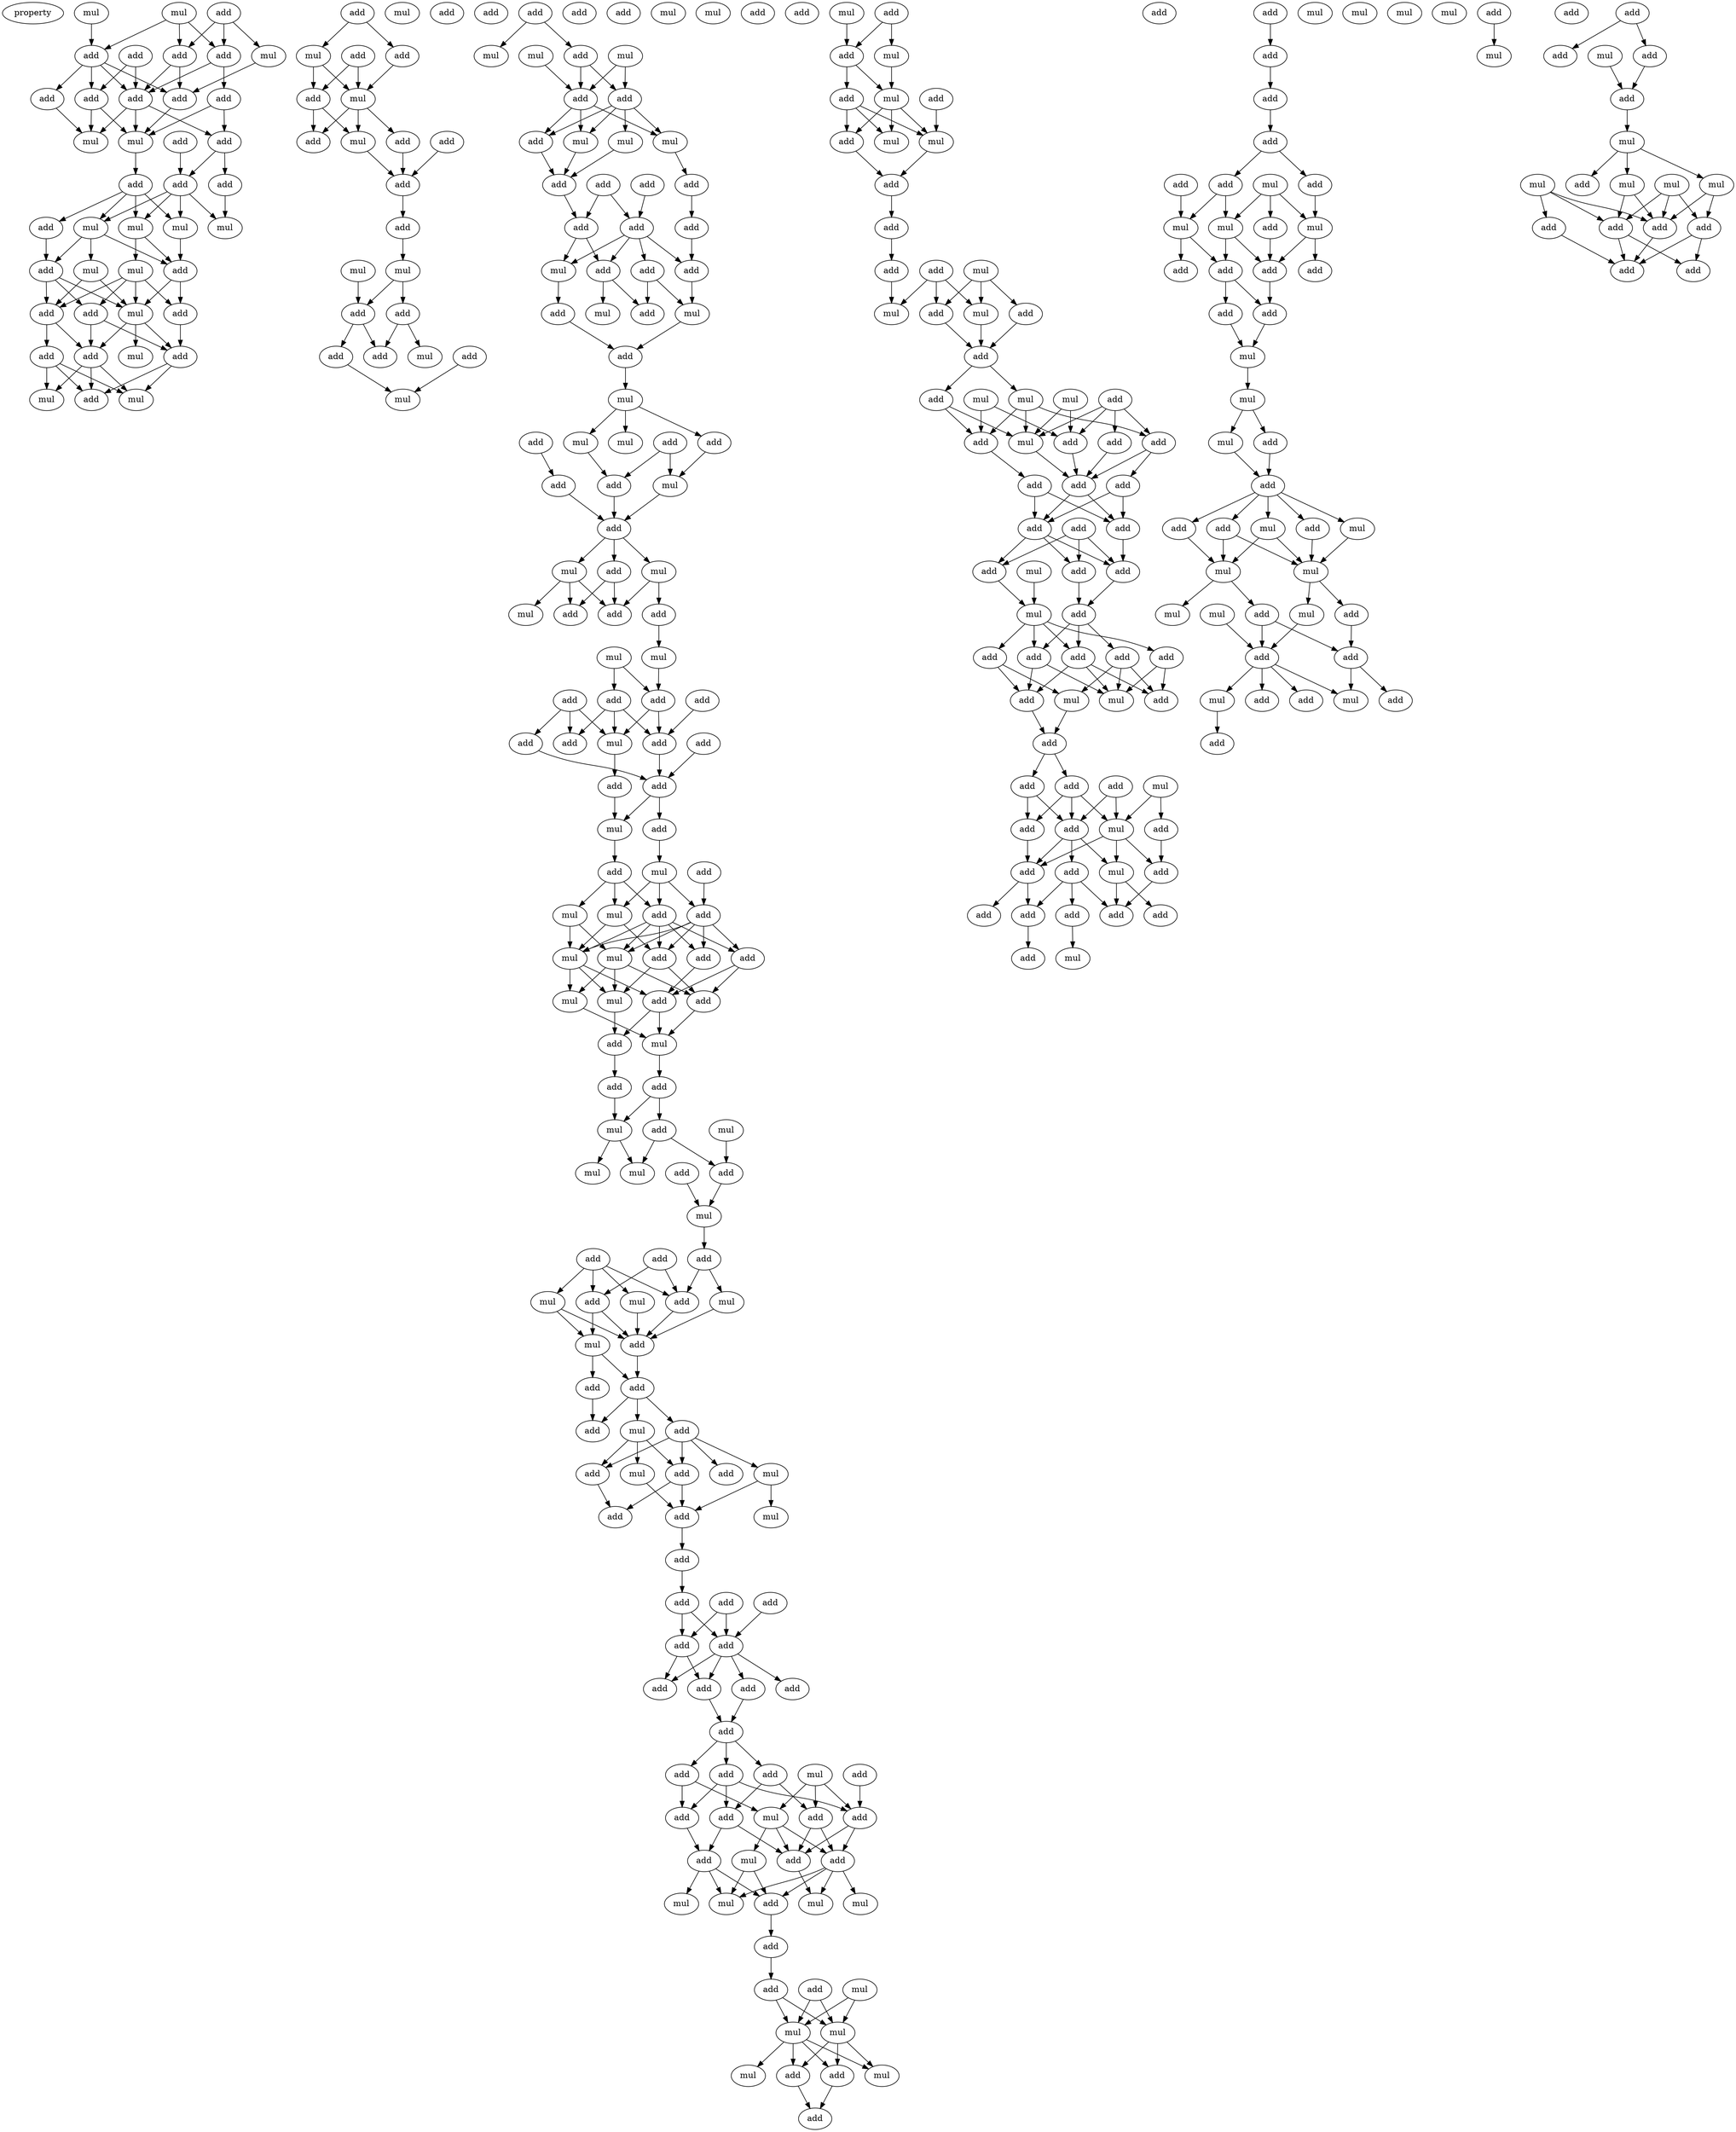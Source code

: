 digraph {
    node [fontcolor=black]
    property [mul=2,lf=1.0]
    0 [ label = mul ];
    1 [ label = add ];
    2 [ label = mul ];
    3 [ label = add ];
    4 [ label = mul ];
    5 [ label = add ];
    6 [ label = add ];
    7 [ label = add ];
    8 [ label = add ];
    9 [ label = add ];
    10 [ label = add ];
    11 [ label = add ];
    12 [ label = add ];
    13 [ label = add ];
    14 [ label = mul ];
    15 [ label = add ];
    16 [ label = mul ];
    17 [ label = add ];
    18 [ label = add ];
    19 [ label = add ];
    20 [ label = add ];
    21 [ label = mul ];
    22 [ label = mul ];
    23 [ label = mul ];
    24 [ label = mul ];
    25 [ label = add ];
    26 [ label = add ];
    27 [ label = mul ];
    28 [ label = mul ];
    29 [ label = add ];
    30 [ label = mul ];
    31 [ label = add ];
    32 [ label = add ];
    33 [ label = mul ];
    34 [ label = add ];
    35 [ label = add ];
    36 [ label = add ];
    37 [ label = mul ];
    38 [ label = add ];
    39 [ label = mul ];
    40 [ label = add ];
    41 [ label = mul ];
    42 [ label = add ];
    43 [ label = add ];
    44 [ label = mul ];
    45 [ label = add ];
    46 [ label = add ];
    47 [ label = mul ];
    48 [ label = add ];
    49 [ label = mul ];
    50 [ label = add ];
    51 [ label = add ];
    52 [ label = add ];
    53 [ label = mul ];
    54 [ label = mul ];
    55 [ label = add ];
    56 [ label = add ];
    57 [ label = add ];
    58 [ label = add ];
    59 [ label = add ];
    60 [ label = add ];
    61 [ label = mul ];
    62 [ label = add ];
    63 [ label = mul ];
    64 [ label = add ];
    65 [ label = mul ];
    66 [ label = add ];
    67 [ label = mul ];
    68 [ label = mul ];
    69 [ label = add ];
    70 [ label = add ];
    71 [ label = add ];
    72 [ label = mul ];
    73 [ label = add ];
    74 [ label = add ];
    75 [ label = mul ];
    76 [ label = mul ];
    77 [ label = add ];
    78 [ label = add ];
    79 [ label = add ];
    80 [ label = add ];
    81 [ label = add ];
    82 [ label = add ];
    83 [ label = add ];
    84 [ label = add ];
    85 [ label = mul ];
    86 [ label = add ];
    87 [ label = add ];
    88 [ label = mul ];
    89 [ label = mul ];
    90 [ label = add ];
    91 [ label = mul ];
    92 [ label = add ];
    93 [ label = add ];
    94 [ label = mul ];
    95 [ label = mul ];
    96 [ label = mul ];
    97 [ label = add ];
    98 [ label = add ];
    99 [ label = add ];
    100 [ label = add ];
    101 [ label = mul ];
    102 [ label = add ];
    103 [ label = add ];
    104 [ label = mul ];
    105 [ label = add ];
    106 [ label = mul ];
    107 [ label = add ];
    108 [ label = add ];
    109 [ label = add ];
    110 [ label = mul ];
    111 [ label = mul ];
    112 [ label = mul ];
    113 [ label = add ];
    114 [ label = add ];
    115 [ label = add ];
    116 [ label = add ];
    117 [ label = add ];
    118 [ label = add ];
    119 [ label = add ];
    120 [ label = mul ];
    121 [ label = add ];
    122 [ label = add ];
    123 [ label = add ];
    124 [ label = add ];
    125 [ label = mul ];
    126 [ label = mul ];
    127 [ label = add ];
    128 [ label = mul ];
    129 [ label = add ];
    130 [ label = add ];
    131 [ label = add ];
    132 [ label = mul ];
    133 [ label = mul ];
    134 [ label = add ];
    135 [ label = add ];
    136 [ label = mul ];
    137 [ label = add ];
    138 [ label = add ];
    139 [ label = mul ];
    140 [ label = mul ];
    141 [ label = add ];
    142 [ label = add ];
    143 [ label = mul ];
    144 [ label = mul ];
    145 [ label = add ];
    146 [ label = add ];
    147 [ label = add ];
    148 [ label = add ];
    149 [ label = mul ];
    150 [ label = mul ];
    151 [ label = add ];
    152 [ label = mul ];
    153 [ label = mul ];
    154 [ label = add ];
    155 [ label = mul ];
    156 [ label = add ];
    157 [ label = add ];
    158 [ label = add ];
    159 [ label = mul ];
    160 [ label = mul ];
    161 [ label = mul ];
    162 [ label = add ];
    163 [ label = add ];
    164 [ label = mul ];
    165 [ label = add ];
    166 [ label = add ];
    167 [ label = add ];
    168 [ label = add ];
    169 [ label = add ];
    170 [ label = mul ];
    171 [ label = mul ];
    172 [ label = add ];
    173 [ label = add ];
    174 [ label = mul ];
    175 [ label = add ];
    176 [ label = add ];
    177 [ label = add ];
    178 [ label = mul ];
    179 [ label = add ];
    180 [ label = add ];
    181 [ label = add ];
    182 [ label = add ];
    183 [ label = add ];
    184 [ label = add ];
    185 [ label = add ];
    186 [ label = add ];
    187 [ label = add ];
    188 [ label = add ];
    189 [ label = add ];
    190 [ label = add ];
    191 [ label = mul ];
    192 [ label = add ];
    193 [ label = add ];
    194 [ label = add ];
    195 [ label = add ];
    196 [ label = add ];
    197 [ label = add ];
    198 [ label = add ];
    199 [ label = mul ];
    200 [ label = mul ];
    201 [ label = add ];
    202 [ label = add ];
    203 [ label = add ];
    204 [ label = mul ];
    205 [ label = mul ];
    206 [ label = add ];
    207 [ label = mul ];
    208 [ label = mul ];
    209 [ label = add ];
    210 [ label = add ];
    211 [ label = add ];
    212 [ label = mul ];
    213 [ label = mul ];
    214 [ label = mul ];
    215 [ label = mul ];
    216 [ label = mul ];
    217 [ label = add ];
    218 [ label = add ];
    219 [ label = add ];
    220 [ label = add ];
    221 [ label = add ];
    222 [ label = mul ];
    223 [ label = add ];
    224 [ label = mul ];
    225 [ label = add ];
    226 [ label = add ];
    227 [ label = mul ];
    228 [ label = add ];
    229 [ label = add ];
    230 [ label = mul ];
    231 [ label = mul ];
    232 [ label = add ];
    233 [ label = add ];
    234 [ label = mul ];
    235 [ label = add ];
    236 [ label = add ];
    237 [ label = add ];
    238 [ label = add ];
    239 [ label = mul ];
    240 [ label = mul ];
    241 [ label = add ];
    242 [ label = mul ];
    243 [ label = add ];
    244 [ label = mul ];
    245 [ label = mul ];
    246 [ label = add ];
    247 [ label = add ];
    248 [ label = add ];
    249 [ label = add ];
    250 [ label = add ];
    251 [ label = mul ];
    252 [ label = add ];
    253 [ label = add ];
    254 [ label = add ];
    255 [ label = add ];
    256 [ label = add ];
    257 [ label = add ];
    258 [ label = mul ];
    259 [ label = add ];
    260 [ label = add ];
    261 [ label = add ];
    262 [ label = mul ];
    263 [ label = add ];
    264 [ label = add ];
    265 [ label = add ];
    266 [ label = add ];
    267 [ label = add ];
    268 [ label = add ];
    269 [ label = add ];
    270 [ label = add ];
    271 [ label = mul ];
    272 [ label = mul ];
    273 [ label = add ];
    274 [ label = add ];
    275 [ label = add ];
    276 [ label = add ];
    277 [ label = mul ];
    278 [ label = add ];
    279 [ label = add ];
    280 [ label = add ];
    281 [ label = mul ];
    282 [ label = add ];
    283 [ label = add ];
    284 [ label = mul ];
    285 [ label = add ];
    286 [ label = add ];
    287 [ label = add ];
    288 [ label = add ];
    289 [ label = add ];
    290 [ label = add ];
    291 [ label = mul ];
    292 [ label = add ];
    293 [ label = add ];
    294 [ label = add ];
    295 [ label = mul ];
    296 [ label = mul ];
    297 [ label = add ];
    298 [ label = add ];
    299 [ label = mul ];
    300 [ label = add ];
    301 [ label = add ];
    302 [ label = add ];
    303 [ label = mul ];
    304 [ label = add ];
    305 [ label = mul ];
    306 [ label = mul ];
    307 [ label = add ];
    308 [ label = add ];
    309 [ label = add ];
    310 [ label = add ];
    311 [ label = add ];
    312 [ label = add ];
    313 [ label = mul ];
    314 [ label = mul ];
    315 [ label = mul ];
    316 [ label = mul ];
    317 [ label = mul ];
    318 [ label = add ];
    319 [ label = add ];
    320 [ label = add ];
    321 [ label = mul ];
    322 [ label = add ];
    323 [ label = mul ];
    324 [ label = add ];
    325 [ label = mul ];
    326 [ label = add ];
    327 [ label = mul ];
    328 [ label = mul ];
    329 [ label = add ];
    330 [ label = mul ];
    331 [ label = mul ];
    332 [ label = mul ];
    333 [ label = add ];
    334 [ label = add ];
    335 [ label = add ];
    336 [ label = add ];
    337 [ label = add ];
    338 [ label = mul ];
    339 [ label = mul ];
    340 [ label = add ];
    341 [ label = add ];
    342 [ label = add ];
    343 [ label = add ];
    344 [ label = add ];
    345 [ label = mul ];
    346 [ label = add ];
    347 [ label = add ];
    348 [ label = mul ];
    349 [ label = mul ];
    350 [ label = mul ];
    351 [ label = add ];
    352 [ label = mul ];
    353 [ label = mul ];
    354 [ label = add ];
    355 [ label = add ];
    356 [ label = add ];
    357 [ label = add ];
    358 [ label = add ];
    359 [ label = add ];
    0 -> 6 [ name = 0 ];
    1 -> 3 [ name = 1 ];
    1 -> 4 [ name = 2 ];
    1 -> 7 [ name = 3 ];
    2 -> 3 [ name = 4 ];
    2 -> 6 [ name = 5 ];
    2 -> 7 [ name = 6 ];
    3 -> 10 [ name = 7 ];
    3 -> 11 [ name = 8 ];
    4 -> 12 [ name = 9 ];
    5 -> 8 [ name = 10 ];
    5 -> 10 [ name = 11 ];
    6 -> 8 [ name = 12 ];
    6 -> 9 [ name = 13 ];
    6 -> 10 [ name = 14 ];
    6 -> 12 [ name = 15 ];
    7 -> 10 [ name = 16 ];
    7 -> 12 [ name = 17 ];
    8 -> 14 [ name = 18 ];
    8 -> 16 [ name = 19 ];
    9 -> 16 [ name = 20 ];
    10 -> 13 [ name = 21 ];
    10 -> 14 [ name = 22 ];
    10 -> 16 [ name = 23 ];
    11 -> 13 [ name = 24 ];
    11 -> 14 [ name = 25 ];
    12 -> 14 [ name = 26 ];
    13 -> 18 [ name = 27 ];
    13 -> 19 [ name = 28 ];
    14 -> 17 [ name = 29 ];
    15 -> 19 [ name = 30 ];
    17 -> 20 [ name = 31 ];
    17 -> 21 [ name = 32 ];
    17 -> 23 [ name = 33 ];
    17 -> 24 [ name = 34 ];
    18 -> 22 [ name = 35 ];
    19 -> 21 [ name = 36 ];
    19 -> 22 [ name = 37 ];
    19 -> 23 [ name = 38 ];
    19 -> 24 [ name = 39 ];
    20 -> 26 [ name = 40 ];
    21 -> 25 [ name = 41 ];
    23 -> 25 [ name = 42 ];
    23 -> 28 [ name = 43 ];
    24 -> 25 [ name = 44 ];
    24 -> 26 [ name = 45 ];
    24 -> 27 [ name = 46 ];
    25 -> 30 [ name = 47 ];
    25 -> 32 [ name = 48 ];
    26 -> 29 [ name = 49 ];
    26 -> 30 [ name = 50 ];
    26 -> 31 [ name = 51 ];
    27 -> 29 [ name = 52 ];
    27 -> 30 [ name = 53 ];
    28 -> 29 [ name = 54 ];
    28 -> 30 [ name = 55 ];
    28 -> 31 [ name = 56 ];
    28 -> 32 [ name = 57 ];
    29 -> 34 [ name = 58 ];
    29 -> 36 [ name = 59 ];
    30 -> 33 [ name = 60 ];
    30 -> 34 [ name = 61 ];
    30 -> 35 [ name = 62 ];
    31 -> 34 [ name = 63 ];
    31 -> 35 [ name = 64 ];
    32 -> 35 [ name = 65 ];
    34 -> 37 [ name = 66 ];
    34 -> 38 [ name = 67 ];
    34 -> 39 [ name = 68 ];
    35 -> 37 [ name = 69 ];
    35 -> 38 [ name = 70 ];
    36 -> 37 [ name = 71 ];
    36 -> 38 [ name = 72 ];
    36 -> 39 [ name = 73 ];
    40 -> 41 [ name = 74 ];
    40 -> 43 [ name = 75 ];
    41 -> 44 [ name = 76 ];
    41 -> 45 [ name = 77 ];
    42 -> 44 [ name = 78 ];
    42 -> 45 [ name = 79 ];
    43 -> 44 [ name = 80 ];
    44 -> 47 [ name = 81 ];
    44 -> 48 [ name = 82 ];
    44 -> 50 [ name = 83 ];
    45 -> 47 [ name = 84 ];
    45 -> 48 [ name = 85 ];
    46 -> 51 [ name = 86 ];
    47 -> 51 [ name = 87 ];
    50 -> 51 [ name = 88 ];
    51 -> 52 [ name = 89 ];
    52 -> 54 [ name = 90 ];
    53 -> 56 [ name = 91 ];
    54 -> 56 [ name = 92 ];
    54 -> 57 [ name = 93 ];
    56 -> 59 [ name = 94 ];
    56 -> 60 [ name = 95 ];
    57 -> 59 [ name = 96 ];
    57 -> 61 [ name = 97 ];
    60 -> 63 [ name = 98 ];
    62 -> 63 [ name = 99 ];
    64 -> 65 [ name = 100 ];
    64 -> 69 [ name = 101 ];
    67 -> 70 [ name = 102 ];
    68 -> 70 [ name = 103 ];
    68 -> 71 [ name = 104 ];
    69 -> 70 [ name = 105 ];
    69 -> 71 [ name = 106 ];
    70 -> 74 [ name = 107 ];
    70 -> 75 [ name = 108 ];
    70 -> 76 [ name = 109 ];
    71 -> 72 [ name = 110 ];
    71 -> 74 [ name = 111 ];
    71 -> 75 [ name = 112 ];
    71 -> 76 [ name = 113 ];
    72 -> 78 [ name = 114 ];
    74 -> 78 [ name = 115 ];
    75 -> 78 [ name = 116 ];
    76 -> 79 [ name = 117 ];
    77 -> 81 [ name = 118 ];
    78 -> 82 [ name = 119 ];
    79 -> 83 [ name = 120 ];
    80 -> 81 [ name = 121 ];
    80 -> 82 [ name = 122 ];
    81 -> 84 [ name = 123 ];
    81 -> 85 [ name = 124 ];
    81 -> 86 [ name = 125 ];
    81 -> 87 [ name = 126 ];
    82 -> 85 [ name = 127 ];
    82 -> 86 [ name = 128 ];
    83 -> 84 [ name = 129 ];
    84 -> 91 [ name = 130 ];
    85 -> 90 [ name = 131 ];
    86 -> 89 [ name = 132 ];
    86 -> 92 [ name = 133 ];
    87 -> 91 [ name = 134 ];
    87 -> 92 [ name = 135 ];
    90 -> 93 [ name = 136 ];
    91 -> 93 [ name = 137 ];
    93 -> 94 [ name = 138 ];
    94 -> 95 [ name = 139 ];
    94 -> 96 [ name = 140 ];
    94 -> 99 [ name = 141 ];
    96 -> 102 [ name = 142 ];
    97 -> 101 [ name = 143 ];
    97 -> 102 [ name = 144 ];
    98 -> 100 [ name = 145 ];
    99 -> 101 [ name = 146 ];
    100 -> 103 [ name = 147 ];
    101 -> 103 [ name = 148 ];
    102 -> 103 [ name = 149 ];
    103 -> 104 [ name = 150 ];
    103 -> 105 [ name = 151 ];
    103 -> 106 [ name = 152 ];
    104 -> 107 [ name = 153 ];
    104 -> 109 [ name = 154 ];
    104 -> 110 [ name = 155 ];
    105 -> 107 [ name = 156 ];
    105 -> 109 [ name = 157 ];
    106 -> 108 [ name = 158 ];
    106 -> 109 [ name = 159 ];
    108 -> 112 [ name = 160 ];
    111 -> 114 [ name = 161 ];
    111 -> 116 [ name = 162 ];
    112 -> 116 [ name = 163 ];
    113 -> 117 [ name = 164 ];
    114 -> 117 [ name = 165 ];
    114 -> 118 [ name = 166 ];
    114 -> 120 [ name = 167 ];
    115 -> 118 [ name = 168 ];
    115 -> 120 [ name = 169 ];
    115 -> 121 [ name = 170 ];
    116 -> 117 [ name = 171 ];
    116 -> 120 [ name = 172 ];
    117 -> 123 [ name = 173 ];
    119 -> 123 [ name = 174 ];
    120 -> 122 [ name = 175 ];
    121 -> 123 [ name = 176 ];
    122 -> 125 [ name = 177 ];
    123 -> 124 [ name = 178 ];
    123 -> 125 [ name = 179 ];
    124 -> 128 [ name = 180 ];
    125 -> 130 [ name = 181 ];
    127 -> 131 [ name = 182 ];
    128 -> 131 [ name = 183 ];
    128 -> 133 [ name = 184 ];
    128 -> 134 [ name = 185 ];
    130 -> 132 [ name = 186 ];
    130 -> 133 [ name = 187 ];
    130 -> 134 [ name = 188 ];
    131 -> 135 [ name = 189 ];
    131 -> 136 [ name = 190 ];
    131 -> 137 [ name = 191 ];
    131 -> 138 [ name = 192 ];
    131 -> 139 [ name = 193 ];
    132 -> 136 [ name = 194 ];
    132 -> 139 [ name = 195 ];
    133 -> 136 [ name = 196 ];
    133 -> 137 [ name = 197 ];
    134 -> 135 [ name = 198 ];
    134 -> 136 [ name = 199 ];
    134 -> 137 [ name = 200 ];
    134 -> 138 [ name = 201 ];
    134 -> 139 [ name = 202 ];
    135 -> 142 [ name = 203 ];
    136 -> 140 [ name = 204 ];
    136 -> 142 [ name = 205 ];
    136 -> 143 [ name = 206 ];
    137 -> 141 [ name = 207 ];
    137 -> 143 [ name = 208 ];
    138 -> 141 [ name = 209 ];
    138 -> 142 [ name = 210 ];
    139 -> 140 [ name = 211 ];
    139 -> 141 [ name = 212 ];
    139 -> 143 [ name = 213 ];
    140 -> 144 [ name = 214 ];
    141 -> 144 [ name = 215 ];
    142 -> 144 [ name = 216 ];
    142 -> 145 [ name = 217 ];
    143 -> 145 [ name = 218 ];
    144 -> 146 [ name = 219 ];
    145 -> 147 [ name = 220 ];
    146 -> 148 [ name = 221 ];
    146 -> 149 [ name = 222 ];
    147 -> 149 [ name = 223 ];
    148 -> 152 [ name = 224 ];
    148 -> 154 [ name = 225 ];
    149 -> 152 [ name = 226 ];
    149 -> 153 [ name = 227 ];
    150 -> 154 [ name = 228 ];
    151 -> 155 [ name = 229 ];
    154 -> 155 [ name = 230 ];
    155 -> 158 [ name = 231 ];
    156 -> 159 [ name = 232 ];
    156 -> 161 [ name = 233 ];
    156 -> 162 [ name = 234 ];
    156 -> 163 [ name = 235 ];
    157 -> 162 [ name = 236 ];
    157 -> 163 [ name = 237 ];
    158 -> 160 [ name = 238 ];
    158 -> 162 [ name = 239 ];
    159 -> 165 [ name = 240 ];
    160 -> 165 [ name = 241 ];
    161 -> 164 [ name = 242 ];
    161 -> 165 [ name = 243 ];
    162 -> 165 [ name = 244 ];
    163 -> 164 [ name = 245 ];
    163 -> 165 [ name = 246 ];
    164 -> 166 [ name = 247 ];
    164 -> 167 [ name = 248 ];
    165 -> 166 [ name = 249 ];
    166 -> 168 [ name = 250 ];
    166 -> 169 [ name = 251 ];
    166 -> 170 [ name = 252 ];
    167 -> 168 [ name = 253 ];
    169 -> 171 [ name = 254 ];
    169 -> 172 [ name = 255 ];
    169 -> 173 [ name = 256 ];
    169 -> 175 [ name = 257 ];
    170 -> 173 [ name = 258 ];
    170 -> 174 [ name = 259 ];
    170 -> 175 [ name = 260 ];
    171 -> 176 [ name = 261 ];
    171 -> 178 [ name = 262 ];
    173 -> 176 [ name = 263 ];
    173 -> 177 [ name = 264 ];
    174 -> 176 [ name = 265 ];
    175 -> 177 [ name = 266 ];
    176 -> 179 [ name = 267 ];
    179 -> 180 [ name = 268 ];
    180 -> 183 [ name = 269 ];
    180 -> 184 [ name = 270 ];
    181 -> 183 [ name = 271 ];
    181 -> 184 [ name = 272 ];
    182 -> 184 [ name = 273 ];
    183 -> 185 [ name = 274 ];
    183 -> 186 [ name = 275 ];
    184 -> 185 [ name = 276 ];
    184 -> 186 [ name = 277 ];
    184 -> 187 [ name = 278 ];
    184 -> 188 [ name = 279 ];
    185 -> 189 [ name = 280 ];
    187 -> 189 [ name = 281 ];
    189 -> 190 [ name = 282 ];
    189 -> 192 [ name = 283 ];
    189 -> 193 [ name = 284 ];
    190 -> 196 [ name = 285 ];
    190 -> 197 [ name = 286 ];
    190 -> 198 [ name = 287 ];
    191 -> 195 [ name = 288 ];
    191 -> 198 [ name = 289 ];
    191 -> 199 [ name = 290 ];
    192 -> 196 [ name = 291 ];
    192 -> 199 [ name = 292 ];
    193 -> 195 [ name = 293 ];
    193 -> 197 [ name = 294 ];
    194 -> 198 [ name = 295 ];
    195 -> 201 [ name = 296 ];
    195 -> 202 [ name = 297 ];
    196 -> 203 [ name = 298 ];
    197 -> 202 [ name = 299 ];
    197 -> 203 [ name = 300 ];
    198 -> 201 [ name = 301 ];
    198 -> 202 [ name = 302 ];
    199 -> 200 [ name = 303 ];
    199 -> 201 [ name = 304 ];
    199 -> 202 [ name = 305 ];
    200 -> 206 [ name = 306 ];
    200 -> 208 [ name = 307 ];
    201 -> 204 [ name = 308 ];
    201 -> 206 [ name = 309 ];
    201 -> 207 [ name = 310 ];
    201 -> 208 [ name = 311 ];
    202 -> 204 [ name = 312 ];
    203 -> 205 [ name = 313 ];
    203 -> 206 [ name = 314 ];
    203 -> 208 [ name = 315 ];
    206 -> 209 [ name = 316 ];
    209 -> 210 [ name = 317 ];
    210 -> 213 [ name = 318 ];
    210 -> 214 [ name = 319 ];
    211 -> 213 [ name = 320 ];
    211 -> 214 [ name = 321 ];
    212 -> 213 [ name = 322 ];
    212 -> 214 [ name = 323 ];
    213 -> 215 [ name = 324 ];
    213 -> 217 [ name = 325 ];
    213 -> 218 [ name = 326 ];
    214 -> 215 [ name = 327 ];
    214 -> 216 [ name = 328 ];
    214 -> 217 [ name = 329 ];
    214 -> 218 [ name = 330 ];
    217 -> 219 [ name = 331 ];
    218 -> 219 [ name = 332 ];
    221 -> 224 [ name = 333 ];
    221 -> 225 [ name = 334 ];
    222 -> 225 [ name = 335 ];
    224 -> 227 [ name = 336 ];
    225 -> 226 [ name = 337 ];
    225 -> 227 [ name = 338 ];
    226 -> 229 [ name = 339 ];
    226 -> 230 [ name = 340 ];
    226 -> 231 [ name = 341 ];
    227 -> 229 [ name = 342 ];
    227 -> 230 [ name = 343 ];
    227 -> 231 [ name = 344 ];
    228 -> 231 [ name = 345 ];
    229 -> 232 [ name = 346 ];
    231 -> 232 [ name = 347 ];
    232 -> 233 [ name = 348 ];
    233 -> 235 [ name = 349 ];
    234 -> 237 [ name = 350 ];
    234 -> 238 [ name = 351 ];
    234 -> 240 [ name = 352 ];
    235 -> 239 [ name = 353 ];
    236 -> 237 [ name = 354 ];
    236 -> 239 [ name = 355 ];
    236 -> 240 [ name = 356 ];
    237 -> 241 [ name = 357 ];
    238 -> 241 [ name = 358 ];
    240 -> 241 [ name = 359 ];
    241 -> 244 [ name = 360 ];
    241 -> 246 [ name = 361 ];
    242 -> 248 [ name = 362 ];
    242 -> 249 [ name = 363 ];
    243 -> 247 [ name = 364 ];
    243 -> 248 [ name = 365 ];
    243 -> 250 [ name = 366 ];
    243 -> 251 [ name = 367 ];
    244 -> 249 [ name = 368 ];
    244 -> 250 [ name = 369 ];
    244 -> 251 [ name = 370 ];
    245 -> 248 [ name = 371 ];
    245 -> 251 [ name = 372 ];
    246 -> 249 [ name = 373 ];
    246 -> 251 [ name = 374 ];
    247 -> 254 [ name = 375 ];
    248 -> 254 [ name = 376 ];
    249 -> 253 [ name = 377 ];
    250 -> 252 [ name = 378 ];
    250 -> 254 [ name = 379 ];
    251 -> 254 [ name = 380 ];
    252 -> 256 [ name = 381 ];
    252 -> 257 [ name = 382 ];
    253 -> 256 [ name = 383 ];
    253 -> 257 [ name = 384 ];
    254 -> 256 [ name = 385 ];
    254 -> 257 [ name = 386 ];
    255 -> 259 [ name = 387 ];
    255 -> 260 [ name = 388 ];
    255 -> 261 [ name = 389 ];
    256 -> 259 [ name = 390 ];
    257 -> 259 [ name = 391 ];
    257 -> 260 [ name = 392 ];
    257 -> 261 [ name = 393 ];
    258 -> 262 [ name = 394 ];
    259 -> 263 [ name = 395 ];
    260 -> 263 [ name = 396 ];
    261 -> 262 [ name = 397 ];
    262 -> 265 [ name = 398 ];
    262 -> 266 [ name = 399 ];
    262 -> 267 [ name = 400 ];
    262 -> 268 [ name = 401 ];
    263 -> 264 [ name = 402 ];
    263 -> 267 [ name = 403 ];
    263 -> 268 [ name = 404 ];
    264 -> 270 [ name = 405 ];
    264 -> 271 [ name = 406 ];
    264 -> 272 [ name = 407 ];
    265 -> 269 [ name = 408 ];
    265 -> 271 [ name = 409 ];
    266 -> 270 [ name = 410 ];
    266 -> 272 [ name = 411 ];
    267 -> 269 [ name = 412 ];
    267 -> 272 [ name = 413 ];
    268 -> 269 [ name = 414 ];
    268 -> 270 [ name = 415 ];
    268 -> 272 [ name = 416 ];
    269 -> 273 [ name = 417 ];
    271 -> 273 [ name = 418 ];
    273 -> 274 [ name = 419 ];
    273 -> 275 [ name = 420 ];
    274 -> 279 [ name = 421 ];
    274 -> 280 [ name = 422 ];
    274 -> 281 [ name = 423 ];
    275 -> 279 [ name = 424 ];
    275 -> 280 [ name = 425 ];
    276 -> 280 [ name = 426 ];
    276 -> 281 [ name = 427 ];
    277 -> 278 [ name = 428 ];
    277 -> 281 [ name = 429 ];
    278 -> 283 [ name = 430 ];
    279 -> 282 [ name = 431 ];
    280 -> 282 [ name = 432 ];
    280 -> 284 [ name = 433 ];
    280 -> 285 [ name = 434 ];
    281 -> 282 [ name = 435 ];
    281 -> 283 [ name = 436 ];
    281 -> 284 [ name = 437 ];
    282 -> 287 [ name = 438 ];
    282 -> 290 [ name = 439 ];
    283 -> 286 [ name = 440 ];
    284 -> 286 [ name = 441 ];
    284 -> 288 [ name = 442 ];
    285 -> 286 [ name = 443 ];
    285 -> 287 [ name = 444 ];
    285 -> 289 [ name = 445 ];
    287 -> 292 [ name = 446 ];
    289 -> 291 [ name = 447 ];
    293 -> 294 [ name = 448 ];
    294 -> 297 [ name = 449 ];
    297 -> 298 [ name = 450 ];
    298 -> 300 [ name = 451 ];
    298 -> 302 [ name = 452 ];
    299 -> 303 [ name = 453 ];
    299 -> 304 [ name = 454 ];
    299 -> 305 [ name = 455 ];
    300 -> 305 [ name = 456 ];
    300 -> 306 [ name = 457 ];
    301 -> 306 [ name = 458 ];
    302 -> 303 [ name = 459 ];
    303 -> 307 [ name = 460 ];
    303 -> 308 [ name = 461 ];
    304 -> 308 [ name = 462 ];
    305 -> 308 [ name = 463 ];
    305 -> 309 [ name = 464 ];
    306 -> 309 [ name = 465 ];
    306 -> 310 [ name = 466 ];
    308 -> 312 [ name = 467 ];
    309 -> 311 [ name = 468 ];
    309 -> 312 [ name = 469 ];
    311 -> 313 [ name = 470 ];
    312 -> 313 [ name = 471 ];
    313 -> 315 [ name = 472 ];
    315 -> 317 [ name = 473 ];
    315 -> 319 [ name = 474 ];
    317 -> 320 [ name = 475 ];
    318 -> 321 [ name = 476 ];
    319 -> 320 [ name = 477 ];
    320 -> 322 [ name = 478 ];
    320 -> 323 [ name = 479 ];
    320 -> 324 [ name = 480 ];
    320 -> 325 [ name = 481 ];
    320 -> 326 [ name = 482 ];
    322 -> 327 [ name = 483 ];
    322 -> 328 [ name = 484 ];
    323 -> 327 [ name = 485 ];
    324 -> 327 [ name = 486 ];
    325 -> 327 [ name = 487 ];
    325 -> 328 [ name = 488 ];
    326 -> 328 [ name = 489 ];
    327 -> 329 [ name = 490 ];
    327 -> 331 [ name = 491 ];
    328 -> 332 [ name = 492 ];
    328 -> 333 [ name = 493 ];
    329 -> 335 [ name = 494 ];
    330 -> 334 [ name = 495 ];
    331 -> 334 [ name = 496 ];
    333 -> 334 [ name = 497 ];
    333 -> 335 [ name = 498 ];
    334 -> 336 [ name = 499 ];
    334 -> 338 [ name = 500 ];
    334 -> 339 [ name = 501 ];
    334 -> 340 [ name = 502 ];
    335 -> 337 [ name = 503 ];
    335 -> 338 [ name = 504 ];
    339 -> 341 [ name = 505 ];
    343 -> 344 [ name = 506 ];
    343 -> 346 [ name = 507 ];
    344 -> 347 [ name = 508 ];
    345 -> 347 [ name = 509 ];
    347 -> 348 [ name = 510 ];
    348 -> 349 [ name = 511 ];
    348 -> 350 [ name = 512 ];
    348 -> 351 [ name = 513 ];
    349 -> 354 [ name = 514 ];
    349 -> 355 [ name = 515 ];
    350 -> 355 [ name = 516 ];
    350 -> 357 [ name = 517 ];
    352 -> 354 [ name = 518 ];
    352 -> 355 [ name = 519 ];
    352 -> 357 [ name = 520 ];
    353 -> 354 [ name = 521 ];
    353 -> 355 [ name = 522 ];
    353 -> 356 [ name = 523 ];
    354 -> 358 [ name = 524 ];
    354 -> 359 [ name = 525 ];
    355 -> 358 [ name = 526 ];
    356 -> 358 [ name = 527 ];
    357 -> 358 [ name = 528 ];
    357 -> 359 [ name = 529 ];
}
